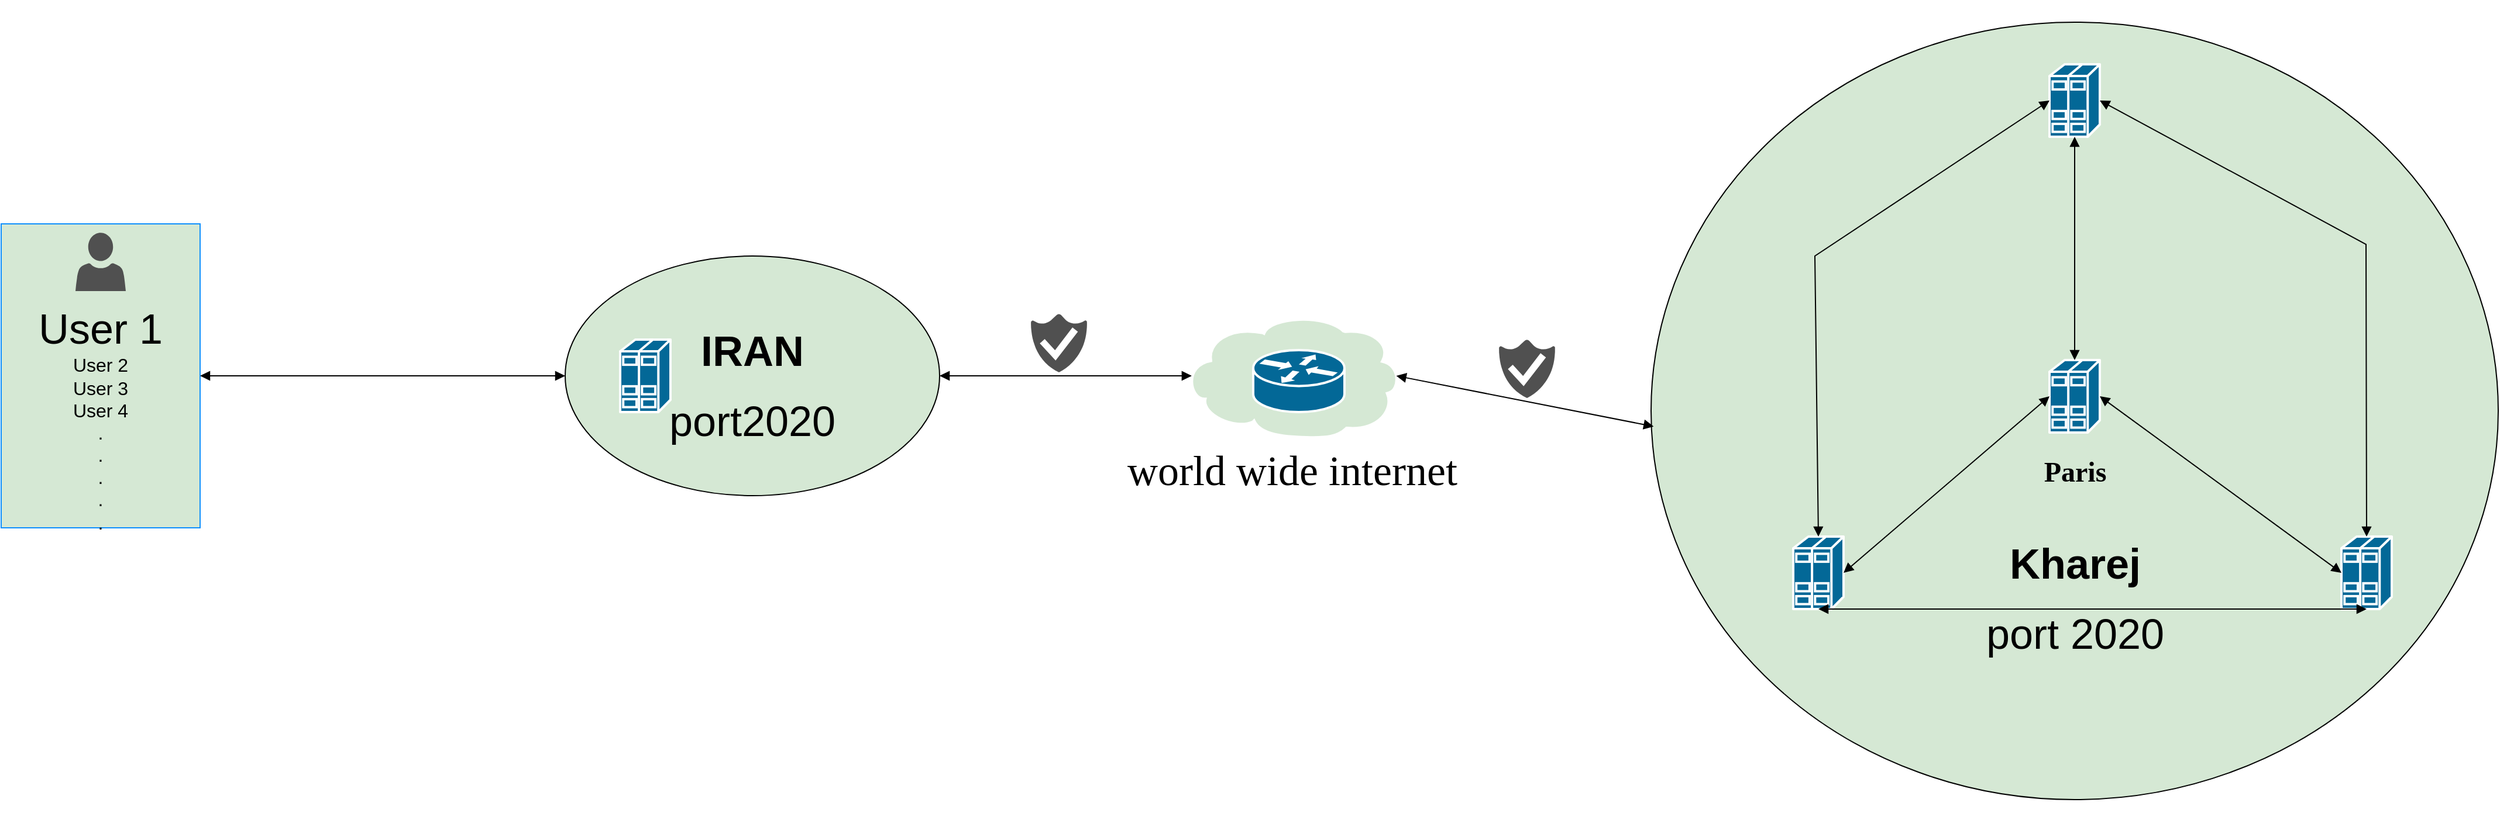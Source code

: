 <mxfile version="24.6.4" type="github">
  <diagram name="Page-1" id="80d4a630-b321-0f5e-ff81-c5a36ef4752d">
    <mxGraphModel dx="2695" dy="1429" grid="1" gridSize="10" guides="1" tooltips="1" connect="1" arrows="1" fold="1" page="1" pageScale="1" pageWidth="1100" pageHeight="850" background="none" math="0" shadow="0">
      <root>
        <mxCell id="0" />
        <mxCell id="1" parent="0" />
        <mxCell id="5c82df7aa0dc6260-38" value="" style="shape=image;html=1;verticalAlign=top;verticalLabelPosition=bottom;labelBackgroundColor=#ffffff;imageAspect=0;aspect=fixed;image=https://cdn0.iconfinder.com/data/icons/fatcow/32x32/tree.png;rounded=1;shadow=0;comic=0;strokeColor=#6881B3;strokeWidth=2;fillColor=#CCFFCC;fontColor=#0066CC;" parent="1" vertex="1">
          <mxGeometry x="1537" y="748" width="32" height="32" as="geometry" />
        </mxCell>
        <mxCell id="5c82df7aa0dc6260-37" value="" style="shape=image;html=1;verticalAlign=top;verticalLabelPosition=bottom;labelBackgroundColor=#ffffff;imageAspect=0;aspect=fixed;image=https://cdn0.iconfinder.com/data/icons/fatcow/32x32/tree.png;rounded=1;shadow=0;comic=0;strokeColor=#6881B3;strokeWidth=2;fillColor=#CCFFCC;fontColor=#0066CC;" parent="1" vertex="1">
          <mxGeometry x="1521" y="764" width="32" height="32" as="geometry" />
        </mxCell>
        <mxCell id="5c82df7aa0dc6260-39" value="" style="shape=image;html=1;verticalAlign=top;verticalLabelPosition=bottom;labelBackgroundColor=#ffffff;imageAspect=0;aspect=fixed;image=https://cdn0.iconfinder.com/data/icons/fatcow/32x32/tree.png;rounded=1;shadow=0;comic=0;strokeColor=#6881B3;strokeWidth=2;fillColor=#CCFFCC;fontColor=#0066CC;" parent="1" vertex="1">
          <mxGeometry x="1679" y="738" width="32" height="32" as="geometry" />
        </mxCell>
        <mxCell id="5c82df7aa0dc6260-40" value="" style="shape=image;html=1;verticalAlign=top;verticalLabelPosition=bottom;labelBackgroundColor=#ffffff;imageAspect=0;aspect=fixed;image=https://cdn0.iconfinder.com/data/icons/fatcow/32x32/tree.png;rounded=1;shadow=0;comic=0;strokeColor=#6881B3;strokeWidth=2;fillColor=#CCFFCC;fontColor=#0066CC;" parent="1" vertex="1">
          <mxGeometry x="1693" y="744" width="32" height="32" as="geometry" />
        </mxCell>
        <mxCell id="5c82df7aa0dc6260-36" value="" style="shape=image;html=1;verticalAlign=top;verticalLabelPosition=bottom;labelBackgroundColor=#ffffff;imageAspect=0;aspect=fixed;image=https://cdn0.iconfinder.com/data/icons/fatcow/32x32/tree.png;rounded=1;shadow=0;comic=0;strokeColor=#6881B3;strokeWidth=2;fillColor=#CCFFCC;fontColor=#0066CC;" parent="1" vertex="1">
          <mxGeometry x="1687" y="764" width="32" height="32" as="geometry" />
        </mxCell>
        <mxCell id="5c82df7aa0dc6260-45" value="" style="shape=image;html=1;verticalAlign=top;verticalLabelPosition=bottom;labelBackgroundColor=#ffffff;imageAspect=0;aspect=fixed;image=https://cdn0.iconfinder.com/data/icons/fatcow/32x32/tree.png;rounded=1;shadow=0;comic=0;strokeColor=#6881B3;strokeWidth=2;fillColor=#CCFFCC;fontColor=#0066CC;" parent="1" vertex="1">
          <mxGeometry x="1539" y="81" width="32" height="32" as="geometry" />
        </mxCell>
        <mxCell id="5c82df7aa0dc6260-46" value="" style="shape=image;html=1;verticalAlign=top;verticalLabelPosition=bottom;labelBackgroundColor=#ffffff;imageAspect=0;aspect=fixed;image=https://cdn0.iconfinder.com/data/icons/fatcow/32x32/tree.png;rounded=1;shadow=0;comic=0;strokeColor=#6881B3;strokeWidth=2;fillColor=#CCFFCC;fontColor=#0066CC;" parent="1" vertex="1">
          <mxGeometry x="1571" y="91" width="32" height="32" as="geometry" />
        </mxCell>
        <mxCell id="5c82df7aa0dc6260-47" value="" style="shape=image;html=1;verticalAlign=top;verticalLabelPosition=bottom;labelBackgroundColor=#ffffff;imageAspect=0;aspect=fixed;image=https://cdn0.iconfinder.com/data/icons/fatcow/32x32/tree.png;rounded=1;shadow=0;comic=0;strokeColor=#6881B3;strokeWidth=2;fillColor=#CCFFCC;fontColor=#0066CC;" parent="1" vertex="1">
          <mxGeometry x="1559" y="101" width="32" height="32" as="geometry" />
        </mxCell>
        <mxCell id="5c82df7aa0dc6260-48" value="" style="shape=image;html=1;verticalAlign=top;verticalLabelPosition=bottom;labelBackgroundColor=#ffffff;imageAspect=0;aspect=fixed;image=https://cdn0.iconfinder.com/data/icons/fatcow/32x32/tree.png;rounded=1;shadow=0;comic=0;strokeColor=#6881B3;strokeWidth=2;fillColor=#CCFFCC;fontColor=#0066CC;" parent="1" vertex="1">
          <mxGeometry x="1593" y="104" width="32" height="32" as="geometry" />
        </mxCell>
        <mxCell id="5c82df7aa0dc6260-68" value="" style="shape=image;html=1;verticalAlign=top;verticalLabelPosition=bottom;labelBackgroundColor=#ffffff;imageAspect=0;aspect=fixed;image=https://cdn0.iconfinder.com/data/icons/fatcow/32x32/tree.png;rounded=1;shadow=0;comic=0;strokeColor=#6881B3;strokeWidth=2;fillColor=#CCFFCC;fontColor=#0066CC;" parent="1" vertex="1">
          <mxGeometry x="416" y="738" width="32" height="32" as="geometry" />
        </mxCell>
        <mxCell id="5c82df7aa0dc6260-70" value="" style="shape=image;html=1;verticalAlign=top;verticalLabelPosition=bottom;labelBackgroundColor=#ffffff;imageAspect=0;aspect=fixed;image=https://cdn0.iconfinder.com/data/icons/fatcow/32x32/tree.png;rounded=1;shadow=0;comic=0;strokeColor=#6881B3;strokeWidth=2;fillColor=#CCFFCC;fontColor=#0066CC;" parent="1" vertex="1">
          <mxGeometry x="450" y="741" width="32" height="32" as="geometry" />
        </mxCell>
        <mxCell id="5c82df7aa0dc6260-75" value="" style="shape=image;html=1;verticalAlign=top;verticalLabelPosition=bottom;labelBackgroundColor=#ffffff;imageAspect=0;aspect=fixed;image=https://cdn0.iconfinder.com/data/icons/fatcow/32x32/tree.png;rounded=1;shadow=0;comic=0;strokeColor=#6881B3;strokeWidth=2;fillColor=#CCFFCC;fontColor=#0066CC;" parent="1" vertex="1">
          <mxGeometry x="726" y="746" width="32" height="32" as="geometry" />
        </mxCell>
        <mxCell id="5c82df7aa0dc6260-76" value="" style="shape=image;html=1;verticalAlign=top;verticalLabelPosition=bottom;labelBackgroundColor=#ffffff;imageAspect=0;aspect=fixed;image=https://cdn0.iconfinder.com/data/icons/fatcow/32x32/tree.png;rounded=1;shadow=0;comic=0;strokeColor=#6881B3;strokeWidth=2;fillColor=#CCFFCC;fontColor=#0066CC;" parent="1" vertex="1">
          <mxGeometry x="710" y="756" width="32" height="32" as="geometry" />
        </mxCell>
        <mxCell id="Z5YEUipoiDyZojR67ZBl-1" value="&lt;div&gt;&lt;font style=&quot;font-size: 36px;&quot;&gt;&lt;br&gt;&lt;/font&gt;&lt;/div&gt;&lt;font style=&quot;font-size: 36px;&quot;&gt;&lt;div&gt;&lt;font style=&quot;font-size: 36px;&quot;&gt;&lt;br&gt;&lt;/font&gt;&lt;/div&gt;User 1&lt;/font&gt;&lt;div&gt;&lt;font size=&quot;3&quot;&gt;User 2&lt;/font&gt;&lt;/div&gt;&lt;div&gt;&lt;font size=&quot;3&quot;&gt;User 3&lt;/font&gt;&lt;/div&gt;&lt;div&gt;&lt;font size=&quot;3&quot;&gt;User 4&lt;/font&gt;&lt;/div&gt;&lt;div&gt;&lt;font size=&quot;3&quot;&gt;.&lt;/font&gt;&lt;/div&gt;&lt;div&gt;&lt;font size=&quot;3&quot;&gt;.&lt;/font&gt;&lt;/div&gt;&lt;div&gt;&lt;font size=&quot;3&quot;&gt;.&lt;/font&gt;&lt;/div&gt;&lt;div&gt;&lt;font size=&quot;3&quot;&gt;.&lt;/font&gt;&lt;/div&gt;&lt;div&gt;&lt;font size=&quot;3&quot;&gt;.&lt;/font&gt;&lt;/div&gt;&lt;div&gt;&lt;br&gt;&lt;/div&gt;" style="rounded=0;whiteSpace=wrap;html=1;strokeColor=#0F8FFF;fillColor=#D5E8D4;" vertex="1" parent="1">
          <mxGeometry y="272.5" width="170" height="260" as="geometry" />
        </mxCell>
        <mxCell id="Z5YEUipoiDyZojR67ZBl-2" value="&lt;h1&gt;&lt;font style=&quot;font-size: 36px;&quot;&gt;IRAN&lt;/font&gt;&lt;/h1&gt;&lt;div&gt;&lt;font style=&quot;font-size: 36px;&quot;&gt;port2020&lt;/font&gt;&lt;/div&gt;" style="ellipse;whiteSpace=wrap;html=1;fillColor=#D5E8D4;" vertex="1" parent="1">
          <mxGeometry x="482" y="300" width="320" height="205" as="geometry" />
        </mxCell>
        <mxCell id="Z5YEUipoiDyZojR67ZBl-4" value="&lt;font face=&quot;Times New Roman&quot; style=&quot;font-size: 36px;&quot;&gt;world wide internet&lt;/font&gt;" style="shape=mxgraph.cisco.storage.cloud;sketch=0;html=1;pointerEvents=1;dashed=0;fillColor=#D5E8D4;strokeColor=#ffffff;strokeWidth=2;verticalLabelPosition=bottom;verticalAlign=top;align=center;outlineConnect=0;" vertex="1" parent="1">
          <mxGeometry x="1010" y="349.5" width="186" height="106" as="geometry" />
        </mxCell>
        <mxCell id="Z5YEUipoiDyZojR67ZBl-7" value="" style="shape=mxgraph.cisco.servers.standard_host;sketch=0;html=1;pointerEvents=1;dashed=0;fillColor=#036897;strokeColor=#ffffff;strokeWidth=2;verticalLabelPosition=bottom;verticalAlign=top;align=center;outlineConnect=0;" vertex="1" parent="1">
          <mxGeometry x="529" y="371.5" width="43" height="62" as="geometry" />
        </mxCell>
        <mxCell id="Z5YEUipoiDyZojR67ZBl-15" value="&lt;h1&gt;&lt;br&gt;&lt;/h1&gt;" style="ellipse;whiteSpace=wrap;html=1;fillColor=#D5E8D4;" vertex="1" parent="1">
          <mxGeometry x="1410" y="100" width="724" height="665" as="geometry" />
        </mxCell>
        <mxCell id="Z5YEUipoiDyZojR67ZBl-17" value="&lt;h1 style=&quot;text-wrap: wrap;&quot;&gt;&lt;span style=&quot;font-size: 36px;&quot;&gt;Kharej&lt;/span&gt;&lt;/h1&gt;&lt;div&gt;&lt;span style=&quot;font-size: 36px;&quot;&gt;port 2020&lt;/span&gt;&lt;/div&gt;" style="text;html=1;align=center;verticalAlign=middle;resizable=0;points=[];autosize=1;strokeColor=none;fillColor=none;" vertex="1" parent="1">
          <mxGeometry x="1682" y="520" width="180" height="130" as="geometry" />
        </mxCell>
        <mxCell id="Z5YEUipoiDyZojR67ZBl-20" value="" style="sketch=0;pointerEvents=1;shadow=0;dashed=0;html=1;strokeColor=none;labelPosition=center;verticalLabelPosition=bottom;verticalAlign=top;align=center;fillColor=#505050;shape=mxgraph.mscae.intune.end_protection" vertex="1" parent="1">
          <mxGeometry x="880" y="349.5" width="48" height="50" as="geometry" />
        </mxCell>
        <mxCell id="Z5YEUipoiDyZojR67ZBl-21" value="" style="sketch=0;pointerEvents=1;shadow=0;dashed=0;html=1;strokeColor=none;labelPosition=center;verticalLabelPosition=bottom;verticalAlign=top;align=center;fillColor=#505050;shape=mxgraph.mscae.intune.end_protection" vertex="1" parent="1">
          <mxGeometry x="1280" y="371.5" width="48" height="50" as="geometry" />
        </mxCell>
        <mxCell id="Z5YEUipoiDyZojR67ZBl-22" value="" style="shape=mxgraph.cisco.servers.standard_host;sketch=0;html=1;pointerEvents=1;dashed=0;fillColor=#036897;strokeColor=#ffffff;strokeWidth=2;verticalLabelPosition=bottom;verticalAlign=top;align=center;outlineConnect=0;" vertex="1" parent="1">
          <mxGeometry x="1750.5" y="389" width="43" height="62" as="geometry" />
        </mxCell>
        <mxCell id="Z5YEUipoiDyZojR67ZBl-23" value="" style="shape=mxgraph.cisco.servers.standard_host;sketch=0;html=1;pointerEvents=1;dashed=0;fillColor=#036897;strokeColor=#ffffff;strokeWidth=2;verticalLabelPosition=bottom;verticalAlign=top;align=center;outlineConnect=0;" vertex="1" parent="1">
          <mxGeometry x="2000" y="540" width="43" height="62" as="geometry" />
        </mxCell>
        <mxCell id="Z5YEUipoiDyZojR67ZBl-24" value="" style="shape=mxgraph.cisco.servers.standard_host;sketch=0;html=1;pointerEvents=1;dashed=0;fillColor=#036897;strokeColor=#ffffff;strokeWidth=2;verticalLabelPosition=bottom;verticalAlign=top;align=center;outlineConnect=0;" vertex="1" parent="1">
          <mxGeometry x="1531.5" y="540" width="43" height="62" as="geometry" />
        </mxCell>
        <mxCell id="Z5YEUipoiDyZojR67ZBl-25" value="" style="shape=mxgraph.cisco.servers.standard_host;sketch=0;html=1;pointerEvents=1;dashed=0;fillColor=#036897;strokeColor=#ffffff;strokeWidth=2;verticalLabelPosition=bottom;verticalAlign=top;align=center;outlineConnect=0;" vertex="1" parent="1">
          <mxGeometry x="1750.5" y="136" width="43" height="62" as="geometry" />
        </mxCell>
        <mxCell id="Z5YEUipoiDyZojR67ZBl-33" value="" style="endArrow=block;startArrow=block;endFill=1;startFill=1;html=1;rounded=0;exitX=0.5;exitY=1;exitDx=0;exitDy=0;exitPerimeter=0;entryX=0.5;entryY=0;entryDx=0;entryDy=0;entryPerimeter=0;" edge="1" parent="1" source="Z5YEUipoiDyZojR67ZBl-25" target="Z5YEUipoiDyZojR67ZBl-22">
          <mxGeometry width="160" relative="1" as="geometry">
            <mxPoint x="1702" y="330" as="sourcePoint" />
            <mxPoint x="1862" y="330" as="targetPoint" />
          </mxGeometry>
        </mxCell>
        <mxCell id="Z5YEUipoiDyZojR67ZBl-34" value="" style="endArrow=block;startArrow=block;endFill=1;startFill=1;html=1;rounded=0;exitX=0;exitY=0.5;exitDx=0;exitDy=0;exitPerimeter=0;entryX=1;entryY=0.5;entryDx=0;entryDy=0;entryPerimeter=0;" edge="1" parent="1" source="Z5YEUipoiDyZojR67ZBl-22" target="Z5YEUipoiDyZojR67ZBl-24">
          <mxGeometry width="160" relative="1" as="geometry">
            <mxPoint x="1649" y="380" as="sourcePoint" />
            <mxPoint x="1649" y="571" as="targetPoint" />
          </mxGeometry>
        </mxCell>
        <mxCell id="Z5YEUipoiDyZojR67ZBl-35" value="" style="endArrow=block;startArrow=block;endFill=1;startFill=1;html=1;rounded=0;exitX=0;exitY=0.5;exitDx=0;exitDy=0;exitPerimeter=0;entryX=0.5;entryY=0;entryDx=0;entryDy=0;entryPerimeter=0;" edge="1" parent="1" source="Z5YEUipoiDyZojR67ZBl-25" target="Z5YEUipoiDyZojR67ZBl-24">
          <mxGeometry width="160" relative="1" as="geometry">
            <mxPoint x="1702" y="327" as="sourcePoint" />
            <mxPoint x="1542" y="478" as="targetPoint" />
            <Array as="points">
              <mxPoint x="1550" y="300" />
            </Array>
          </mxGeometry>
        </mxCell>
        <mxCell id="Z5YEUipoiDyZojR67ZBl-36" value="" style="endArrow=block;startArrow=block;endFill=1;startFill=1;html=1;rounded=0;exitX=0.5;exitY=0;exitDx=0;exitDy=0;exitPerimeter=0;entryX=1;entryY=0.5;entryDx=0;entryDy=0;entryPerimeter=0;" edge="1" parent="1" source="Z5YEUipoiDyZojR67ZBl-23" target="Z5YEUipoiDyZojR67ZBl-25">
          <mxGeometry width="160" relative="1" as="geometry">
            <mxPoint x="2030" y="260" as="sourcePoint" />
            <mxPoint x="1870" y="411" as="targetPoint" />
            <Array as="points">
              <mxPoint x="2021" y="290" />
            </Array>
          </mxGeometry>
        </mxCell>
        <mxCell id="Z5YEUipoiDyZojR67ZBl-37" value="" style="endArrow=block;startArrow=block;endFill=1;startFill=1;html=1;rounded=0;exitX=0;exitY=0.5;exitDx=0;exitDy=0;exitPerimeter=0;entryX=1;entryY=0.5;entryDx=0;entryDy=0;entryPerimeter=0;" edge="1" parent="1" source="Z5YEUipoiDyZojR67ZBl-23" target="Z5YEUipoiDyZojR67ZBl-22">
          <mxGeometry width="160" relative="1" as="geometry">
            <mxPoint x="2002" y="357" as="sourcePoint" />
            <mxPoint x="1842" y="508" as="targetPoint" />
          </mxGeometry>
        </mxCell>
        <mxCell id="Z5YEUipoiDyZojR67ZBl-39" value="" style="endArrow=block;startArrow=block;endFill=1;startFill=1;html=1;rounded=0;exitX=0.5;exitY=1;exitDx=0;exitDy=0;exitPerimeter=0;entryX=0.5;entryY=1;entryDx=0;entryDy=0;entryPerimeter=0;" edge="1" parent="1" source="Z5YEUipoiDyZojR67ZBl-23" target="Z5YEUipoiDyZojR67ZBl-24">
          <mxGeometry width="160" relative="1" as="geometry">
            <mxPoint x="1791" y="460" as="sourcePoint" />
            <mxPoint x="1631" y="611" as="targetPoint" />
          </mxGeometry>
        </mxCell>
        <mxCell id="Z5YEUipoiDyZojR67ZBl-40" value="&lt;font face=&quot;Times New Roman&quot; style=&quot;font-size: 24px;&quot;&gt;&lt;b&gt;Paris&lt;/b&gt;&lt;/font&gt;" style="text;html=1;align=center;verticalAlign=middle;resizable=0;points=[];autosize=1;strokeColor=none;fillColor=none;" vertex="1" parent="1">
          <mxGeometry x="1732" y="465" width="80" height="40" as="geometry" />
        </mxCell>
        <mxCell id="Z5YEUipoiDyZojR67ZBl-42" value="" style="endArrow=block;startArrow=block;endFill=1;startFill=1;html=1;rounded=0;exitX=0.003;exitY=0.52;exitDx=0;exitDy=0;exitPerimeter=0;entryX=0.98;entryY=0.5;entryDx=0;entryDy=0;entryPerimeter=0;" edge="1" parent="1" source="Z5YEUipoiDyZojR67ZBl-15" target="Z5YEUipoiDyZojR67ZBl-4">
          <mxGeometry width="160" relative="1" as="geometry">
            <mxPoint x="1372" y="451" as="sourcePoint" />
            <mxPoint x="1196" y="602" as="targetPoint" />
            <Array as="points" />
          </mxGeometry>
        </mxCell>
        <mxCell id="Z5YEUipoiDyZojR67ZBl-43" value="" style="endArrow=block;startArrow=block;endFill=1;startFill=1;html=1;rounded=0;exitX=0.04;exitY=0.5;exitDx=0;exitDy=0;exitPerimeter=0;entryX=1;entryY=0.5;entryDx=0;entryDy=0;" edge="1" parent="1" source="Z5YEUipoiDyZojR67ZBl-4" target="Z5YEUipoiDyZojR67ZBl-2">
          <mxGeometry width="160" relative="1" as="geometry">
            <mxPoint x="996" y="433.5" as="sourcePoint" />
            <mxPoint x="820" y="584.5" as="targetPoint" />
            <Array as="points" />
          </mxGeometry>
        </mxCell>
        <mxCell id="Z5YEUipoiDyZojR67ZBl-45" value="" style="endArrow=block;startArrow=block;endFill=1;startFill=1;html=1;rounded=0;exitX=0;exitY=0.5;exitDx=0;exitDy=0;entryX=1;entryY=0.5;entryDx=0;entryDy=0;" edge="1" parent="1" source="Z5YEUipoiDyZojR67ZBl-2" target="Z5YEUipoiDyZojR67ZBl-1">
          <mxGeometry width="160" relative="1" as="geometry">
            <mxPoint x="290" y="424.5" as="sourcePoint" />
            <mxPoint x="272" y="646.5" as="targetPoint" />
          </mxGeometry>
        </mxCell>
        <mxCell id="Z5YEUipoiDyZojR67ZBl-46" value="" style="shape=mxgraph.cisco.routers.router;sketch=0;html=1;pointerEvents=1;dashed=0;fillColor=#036897;strokeColor=#ffffff;strokeWidth=2;verticalLabelPosition=bottom;verticalAlign=top;align=center;outlineConnect=0;" vertex="1" parent="1">
          <mxGeometry x="1070" y="380.5" width="78" height="53" as="geometry" />
        </mxCell>
        <mxCell id="Z5YEUipoiDyZojR67ZBl-47" value="" style="sketch=0;pointerEvents=1;shadow=0;dashed=0;html=1;strokeColor=none;labelPosition=center;verticalLabelPosition=bottom;verticalAlign=top;align=center;fillColor=#505050;shape=mxgraph.mscae.intune.account_portal" vertex="1" parent="1">
          <mxGeometry x="63.5" y="280" width="43" height="50" as="geometry" />
        </mxCell>
      </root>
    </mxGraphModel>
  </diagram>
</mxfile>

